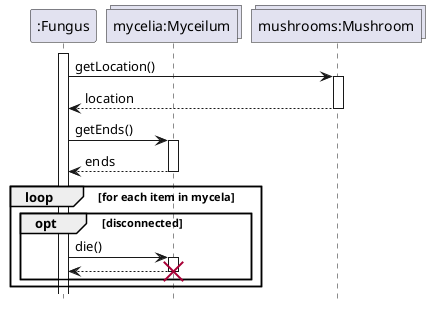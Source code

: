 @startuml Fungus/check-connectivity
hide footbox

participant ":Fungus" as fungus
collections "mycelia:Myceilum" as mycelium
collections "mushrooms:Mushroom" as mushroom

activate fungus

fungus -> mushroom : getLocation()
activate mushroom
return location

fungus -> mycelium : getEnds()
activate mycelium
return ends


loop for each item in mycela
    opt disconnected
        fungus -> mycelium : die()
        activate mycelium
        return
        destroy mycelium
    end
end

@enduml